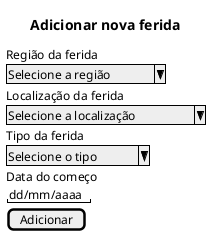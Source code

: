 @startsalt
{
  title Adicionar nova ferida
  Região da ferida
  ^Selecione a região^
  Localização da ferida
  ^Selecione a localização^
  Tipo da ferida
  ^Selecione o tipo^
  Data do começo
  "dd/mm/aaaa"
  [Adicionar]
}
@endsalt
